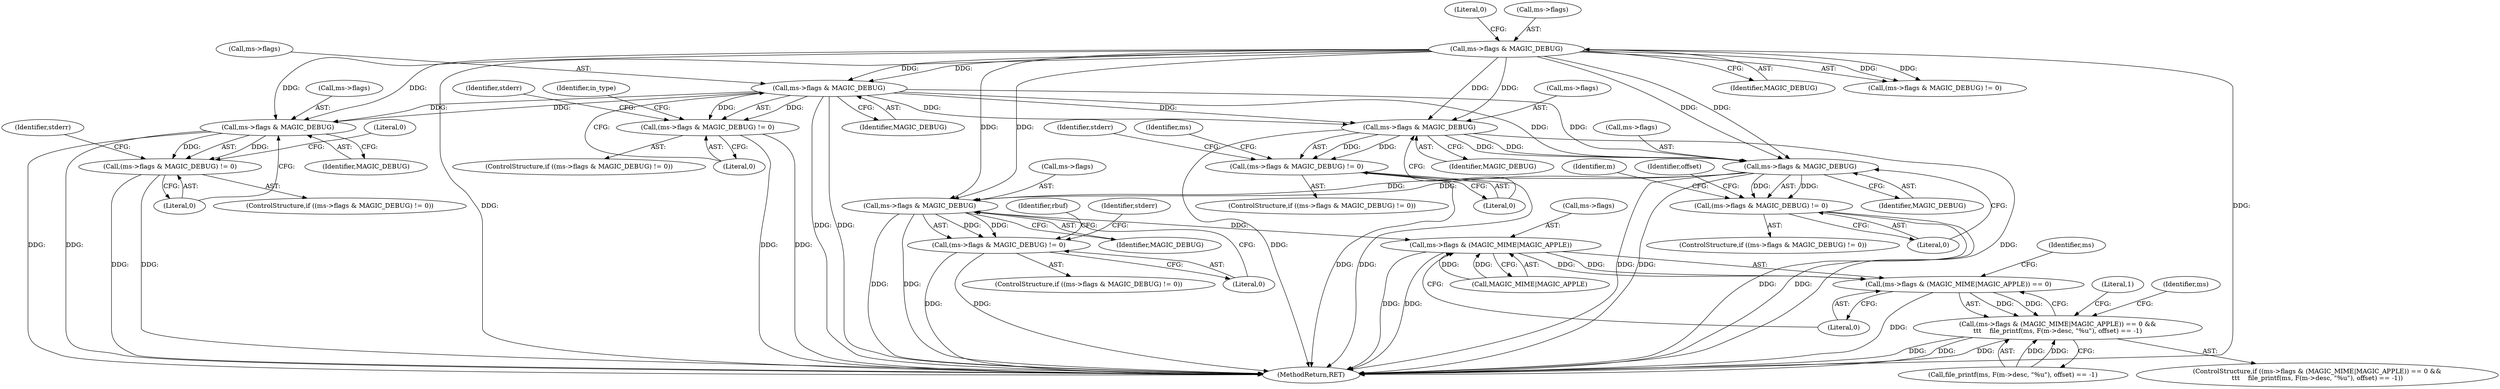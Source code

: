 digraph "0_file_447558595a3650db2886cd2f416ad0beba965801@pointer" {
"1000412" [label="(Call,ms->flags & MAGIC_DEBUG)"];
"1000186" [label="(Call,ms->flags & MAGIC_DEBUG)"];
"1000411" [label="(Call,(ms->flags & MAGIC_DEBUG) != 0)"];
"1002365" [label="(Call,ms->flags & MAGIC_DEBUG)"];
"1002364" [label="(Call,(ms->flags & MAGIC_DEBUG) != 0)"];
"1002378" [label="(Call,ms->flags & MAGIC_DEBUG)"];
"1002377" [label="(Call,(ms->flags & MAGIC_DEBUG) != 0)"];
"1002413" [label="(Call,ms->flags & MAGIC_DEBUG)"];
"1002412" [label="(Call,(ms->flags & MAGIC_DEBUG) != 0)"];
"1002561" [label="(Call,ms->flags & MAGIC_DEBUG)"];
"1002560" [label="(Call,(ms->flags & MAGIC_DEBUG) != 0)"];
"1002599" [label="(Call,ms->flags & (MAGIC_MIME|MAGIC_APPLE))"];
"1002598" [label="(Call,(ms->flags & (MAGIC_MIME|MAGIC_APPLE)) == 0)"];
"1002597" [label="(Call,(ms->flags & (MAGIC_MIME|MAGIC_APPLE)) == 0 &&\n\t\t\t    file_printf(ms, F(m->desc, \"%u\"), offset) == -1)"];
"1002568" [label="(Identifier,stderr)"];
"1002411" [label="(ControlStructure,if ((ms->flags & MAGIC_DEBUG) != 0))"];
"1000413" [label="(Call,ms->flags)"];
"1002379" [label="(Call,ms->flags)"];
"1002560" [label="(Call,(ms->flags & MAGIC_DEBUG) != 0)"];
"1002412" [label="(Call,(ms->flags & MAGIC_DEBUG) != 0)"];
"1002559" [label="(ControlStructure,if ((ms->flags & MAGIC_DEBUG) != 0))"];
"1002609" [label="(Identifier,ms)"];
"1002385" [label="(Identifier,stderr)"];
"1002391" [label="(Identifier,ms)"];
"1002603" [label="(Call,MAGIC_MIME|MAGIC_APPLE)"];
"1002600" [label="(Call,ms->flags)"];
"1000191" [label="(Literal,0)"];
"1000186" [label="(Call,ms->flags & MAGIC_DEBUG)"];
"1000411" [label="(Call,(ms->flags & MAGIC_DEBUG) != 0)"];
"1002566" [label="(Literal,0)"];
"1000424" [label="(Identifier,in_type)"];
"1002366" [label="(Call,ms->flags)"];
"1002421" [label="(Identifier,offset)"];
"1002607" [label="(Call,file_printf(ms, F(m->desc, \"%u\"), offset) == -1)"];
"1000416" [label="(Identifier,MAGIC_DEBUG)"];
"1002417" [label="(Identifier,MAGIC_DEBUG)"];
"1002418" [label="(Literal,0)"];
"1002383" [label="(Literal,0)"];
"1002573" [label="(Identifier,rbuf)"];
"1002565" [label="(Identifier,MAGIC_DEBUG)"];
"1002414" [label="(Call,ms->flags)"];
"1002562" [label="(Call,ms->flags)"];
"1002372" [label="(Identifier,stderr)"];
"1002606" [label="(Literal,0)"];
"1000190" [label="(Identifier,MAGIC_DEBUG)"];
"1002620" [label="(Literal,1)"];
"1002756" [label="(MethodReturn,RET)"];
"1002624" [label="(Identifier,ms)"];
"1000419" [label="(Identifier,stderr)"];
"1000410" [label="(ControlStructure,if ((ms->flags & MAGIC_DEBUG) != 0))"];
"1002378" [label="(Call,ms->flags & MAGIC_DEBUG)"];
"1002413" [label="(Call,ms->flags & MAGIC_DEBUG)"];
"1000187" [label="(Call,ms->flags)"];
"1002433" [label="(Identifier,m)"];
"1002364" [label="(Call,(ms->flags & MAGIC_DEBUG) != 0)"];
"1002377" [label="(Call,(ms->flags & MAGIC_DEBUG) != 0)"];
"1002363" [label="(ControlStructure,if ((ms->flags & MAGIC_DEBUG) != 0))"];
"1002375" [label="(Literal,0)"];
"1002561" [label="(Call,ms->flags & MAGIC_DEBUG)"];
"1002597" [label="(Call,(ms->flags & (MAGIC_MIME|MAGIC_APPLE)) == 0 &&\n\t\t\t    file_printf(ms, F(m->desc, \"%u\"), offset) == -1)"];
"1002382" [label="(Identifier,MAGIC_DEBUG)"];
"1002596" [label="(ControlStructure,if ((ms->flags & (MAGIC_MIME|MAGIC_APPLE)) == 0 &&\n\t\t\t    file_printf(ms, F(m->desc, \"%u\"), offset) == -1))"];
"1000412" [label="(Call,ms->flags & MAGIC_DEBUG)"];
"1002599" [label="(Call,ms->flags & (MAGIC_MIME|MAGIC_APPLE))"];
"1000417" [label="(Literal,0)"];
"1002370" [label="(Literal,0)"];
"1002369" [label="(Identifier,MAGIC_DEBUG)"];
"1000185" [label="(Call,(ms->flags & MAGIC_DEBUG) != 0)"];
"1002598" [label="(Call,(ms->flags & (MAGIC_MIME|MAGIC_APPLE)) == 0)"];
"1002376" [label="(ControlStructure,if ((ms->flags & MAGIC_DEBUG) != 0))"];
"1002365" [label="(Call,ms->flags & MAGIC_DEBUG)"];
"1000412" -> "1000411"  [label="AST: "];
"1000412" -> "1000416"  [label="CFG: "];
"1000413" -> "1000412"  [label="AST: "];
"1000416" -> "1000412"  [label="AST: "];
"1000417" -> "1000412"  [label="CFG: "];
"1000412" -> "1002756"  [label="DDG: "];
"1000412" -> "1002756"  [label="DDG: "];
"1000412" -> "1000411"  [label="DDG: "];
"1000412" -> "1000411"  [label="DDG: "];
"1000186" -> "1000412"  [label="DDG: "];
"1000186" -> "1000412"  [label="DDG: "];
"1000412" -> "1002365"  [label="DDG: "];
"1000412" -> "1002365"  [label="DDG: "];
"1000412" -> "1002378"  [label="DDG: "];
"1000412" -> "1002378"  [label="DDG: "];
"1000412" -> "1002413"  [label="DDG: "];
"1000412" -> "1002413"  [label="DDG: "];
"1000186" -> "1000185"  [label="AST: "];
"1000186" -> "1000190"  [label="CFG: "];
"1000187" -> "1000186"  [label="AST: "];
"1000190" -> "1000186"  [label="AST: "];
"1000191" -> "1000186"  [label="CFG: "];
"1000186" -> "1002756"  [label="DDG: "];
"1000186" -> "1002756"  [label="DDG: "];
"1000186" -> "1000185"  [label="DDG: "];
"1000186" -> "1000185"  [label="DDG: "];
"1000186" -> "1002365"  [label="DDG: "];
"1000186" -> "1002365"  [label="DDG: "];
"1000186" -> "1002378"  [label="DDG: "];
"1000186" -> "1002378"  [label="DDG: "];
"1000186" -> "1002413"  [label="DDG: "];
"1000186" -> "1002413"  [label="DDG: "];
"1000186" -> "1002561"  [label="DDG: "];
"1000186" -> "1002561"  [label="DDG: "];
"1000411" -> "1000410"  [label="AST: "];
"1000411" -> "1000417"  [label="CFG: "];
"1000417" -> "1000411"  [label="AST: "];
"1000419" -> "1000411"  [label="CFG: "];
"1000424" -> "1000411"  [label="CFG: "];
"1000411" -> "1002756"  [label="DDG: "];
"1000411" -> "1002756"  [label="DDG: "];
"1002365" -> "1002364"  [label="AST: "];
"1002365" -> "1002369"  [label="CFG: "];
"1002366" -> "1002365"  [label="AST: "];
"1002369" -> "1002365"  [label="AST: "];
"1002370" -> "1002365"  [label="CFG: "];
"1002365" -> "1002756"  [label="DDG: "];
"1002365" -> "1002756"  [label="DDG: "];
"1002365" -> "1002364"  [label="DDG: "];
"1002365" -> "1002364"  [label="DDG: "];
"1002364" -> "1002363"  [label="AST: "];
"1002364" -> "1002370"  [label="CFG: "];
"1002370" -> "1002364"  [label="AST: "];
"1002372" -> "1002364"  [label="CFG: "];
"1002375" -> "1002364"  [label="CFG: "];
"1002364" -> "1002756"  [label="DDG: "];
"1002364" -> "1002756"  [label="DDG: "];
"1002378" -> "1002377"  [label="AST: "];
"1002378" -> "1002382"  [label="CFG: "];
"1002379" -> "1002378"  [label="AST: "];
"1002382" -> "1002378"  [label="AST: "];
"1002383" -> "1002378"  [label="CFG: "];
"1002378" -> "1002756"  [label="DDG: "];
"1002378" -> "1002756"  [label="DDG: "];
"1002378" -> "1002377"  [label="DDG: "];
"1002378" -> "1002377"  [label="DDG: "];
"1002378" -> "1002413"  [label="DDG: "];
"1002378" -> "1002413"  [label="DDG: "];
"1002377" -> "1002376"  [label="AST: "];
"1002377" -> "1002383"  [label="CFG: "];
"1002383" -> "1002377"  [label="AST: "];
"1002385" -> "1002377"  [label="CFG: "];
"1002391" -> "1002377"  [label="CFG: "];
"1002377" -> "1002756"  [label="DDG: "];
"1002377" -> "1002756"  [label="DDG: "];
"1002413" -> "1002412"  [label="AST: "];
"1002413" -> "1002417"  [label="CFG: "];
"1002414" -> "1002413"  [label="AST: "];
"1002417" -> "1002413"  [label="AST: "];
"1002418" -> "1002413"  [label="CFG: "];
"1002413" -> "1002756"  [label="DDG: "];
"1002413" -> "1002756"  [label="DDG: "];
"1002413" -> "1002412"  [label="DDG: "];
"1002413" -> "1002412"  [label="DDG: "];
"1002413" -> "1002561"  [label="DDG: "];
"1002413" -> "1002561"  [label="DDG: "];
"1002412" -> "1002411"  [label="AST: "];
"1002412" -> "1002418"  [label="CFG: "];
"1002418" -> "1002412"  [label="AST: "];
"1002421" -> "1002412"  [label="CFG: "];
"1002433" -> "1002412"  [label="CFG: "];
"1002412" -> "1002756"  [label="DDG: "];
"1002412" -> "1002756"  [label="DDG: "];
"1002561" -> "1002560"  [label="AST: "];
"1002561" -> "1002565"  [label="CFG: "];
"1002562" -> "1002561"  [label="AST: "];
"1002565" -> "1002561"  [label="AST: "];
"1002566" -> "1002561"  [label="CFG: "];
"1002561" -> "1002756"  [label="DDG: "];
"1002561" -> "1002756"  [label="DDG: "];
"1002561" -> "1002560"  [label="DDG: "];
"1002561" -> "1002560"  [label="DDG: "];
"1002561" -> "1002599"  [label="DDG: "];
"1002560" -> "1002559"  [label="AST: "];
"1002560" -> "1002566"  [label="CFG: "];
"1002566" -> "1002560"  [label="AST: "];
"1002568" -> "1002560"  [label="CFG: "];
"1002573" -> "1002560"  [label="CFG: "];
"1002560" -> "1002756"  [label="DDG: "];
"1002560" -> "1002756"  [label="DDG: "];
"1002599" -> "1002598"  [label="AST: "];
"1002599" -> "1002603"  [label="CFG: "];
"1002600" -> "1002599"  [label="AST: "];
"1002603" -> "1002599"  [label="AST: "];
"1002606" -> "1002599"  [label="CFG: "];
"1002599" -> "1002756"  [label="DDG: "];
"1002599" -> "1002756"  [label="DDG: "];
"1002599" -> "1002598"  [label="DDG: "];
"1002599" -> "1002598"  [label="DDG: "];
"1002603" -> "1002599"  [label="DDG: "];
"1002603" -> "1002599"  [label="DDG: "];
"1002598" -> "1002597"  [label="AST: "];
"1002598" -> "1002606"  [label="CFG: "];
"1002606" -> "1002598"  [label="AST: "];
"1002609" -> "1002598"  [label="CFG: "];
"1002597" -> "1002598"  [label="CFG: "];
"1002598" -> "1002756"  [label="DDG: "];
"1002598" -> "1002597"  [label="DDG: "];
"1002598" -> "1002597"  [label="DDG: "];
"1002597" -> "1002596"  [label="AST: "];
"1002597" -> "1002607"  [label="CFG: "];
"1002607" -> "1002597"  [label="AST: "];
"1002620" -> "1002597"  [label="CFG: "];
"1002624" -> "1002597"  [label="CFG: "];
"1002597" -> "1002756"  [label="DDG: "];
"1002597" -> "1002756"  [label="DDG: "];
"1002597" -> "1002756"  [label="DDG: "];
"1002607" -> "1002597"  [label="DDG: "];
"1002607" -> "1002597"  [label="DDG: "];
}
